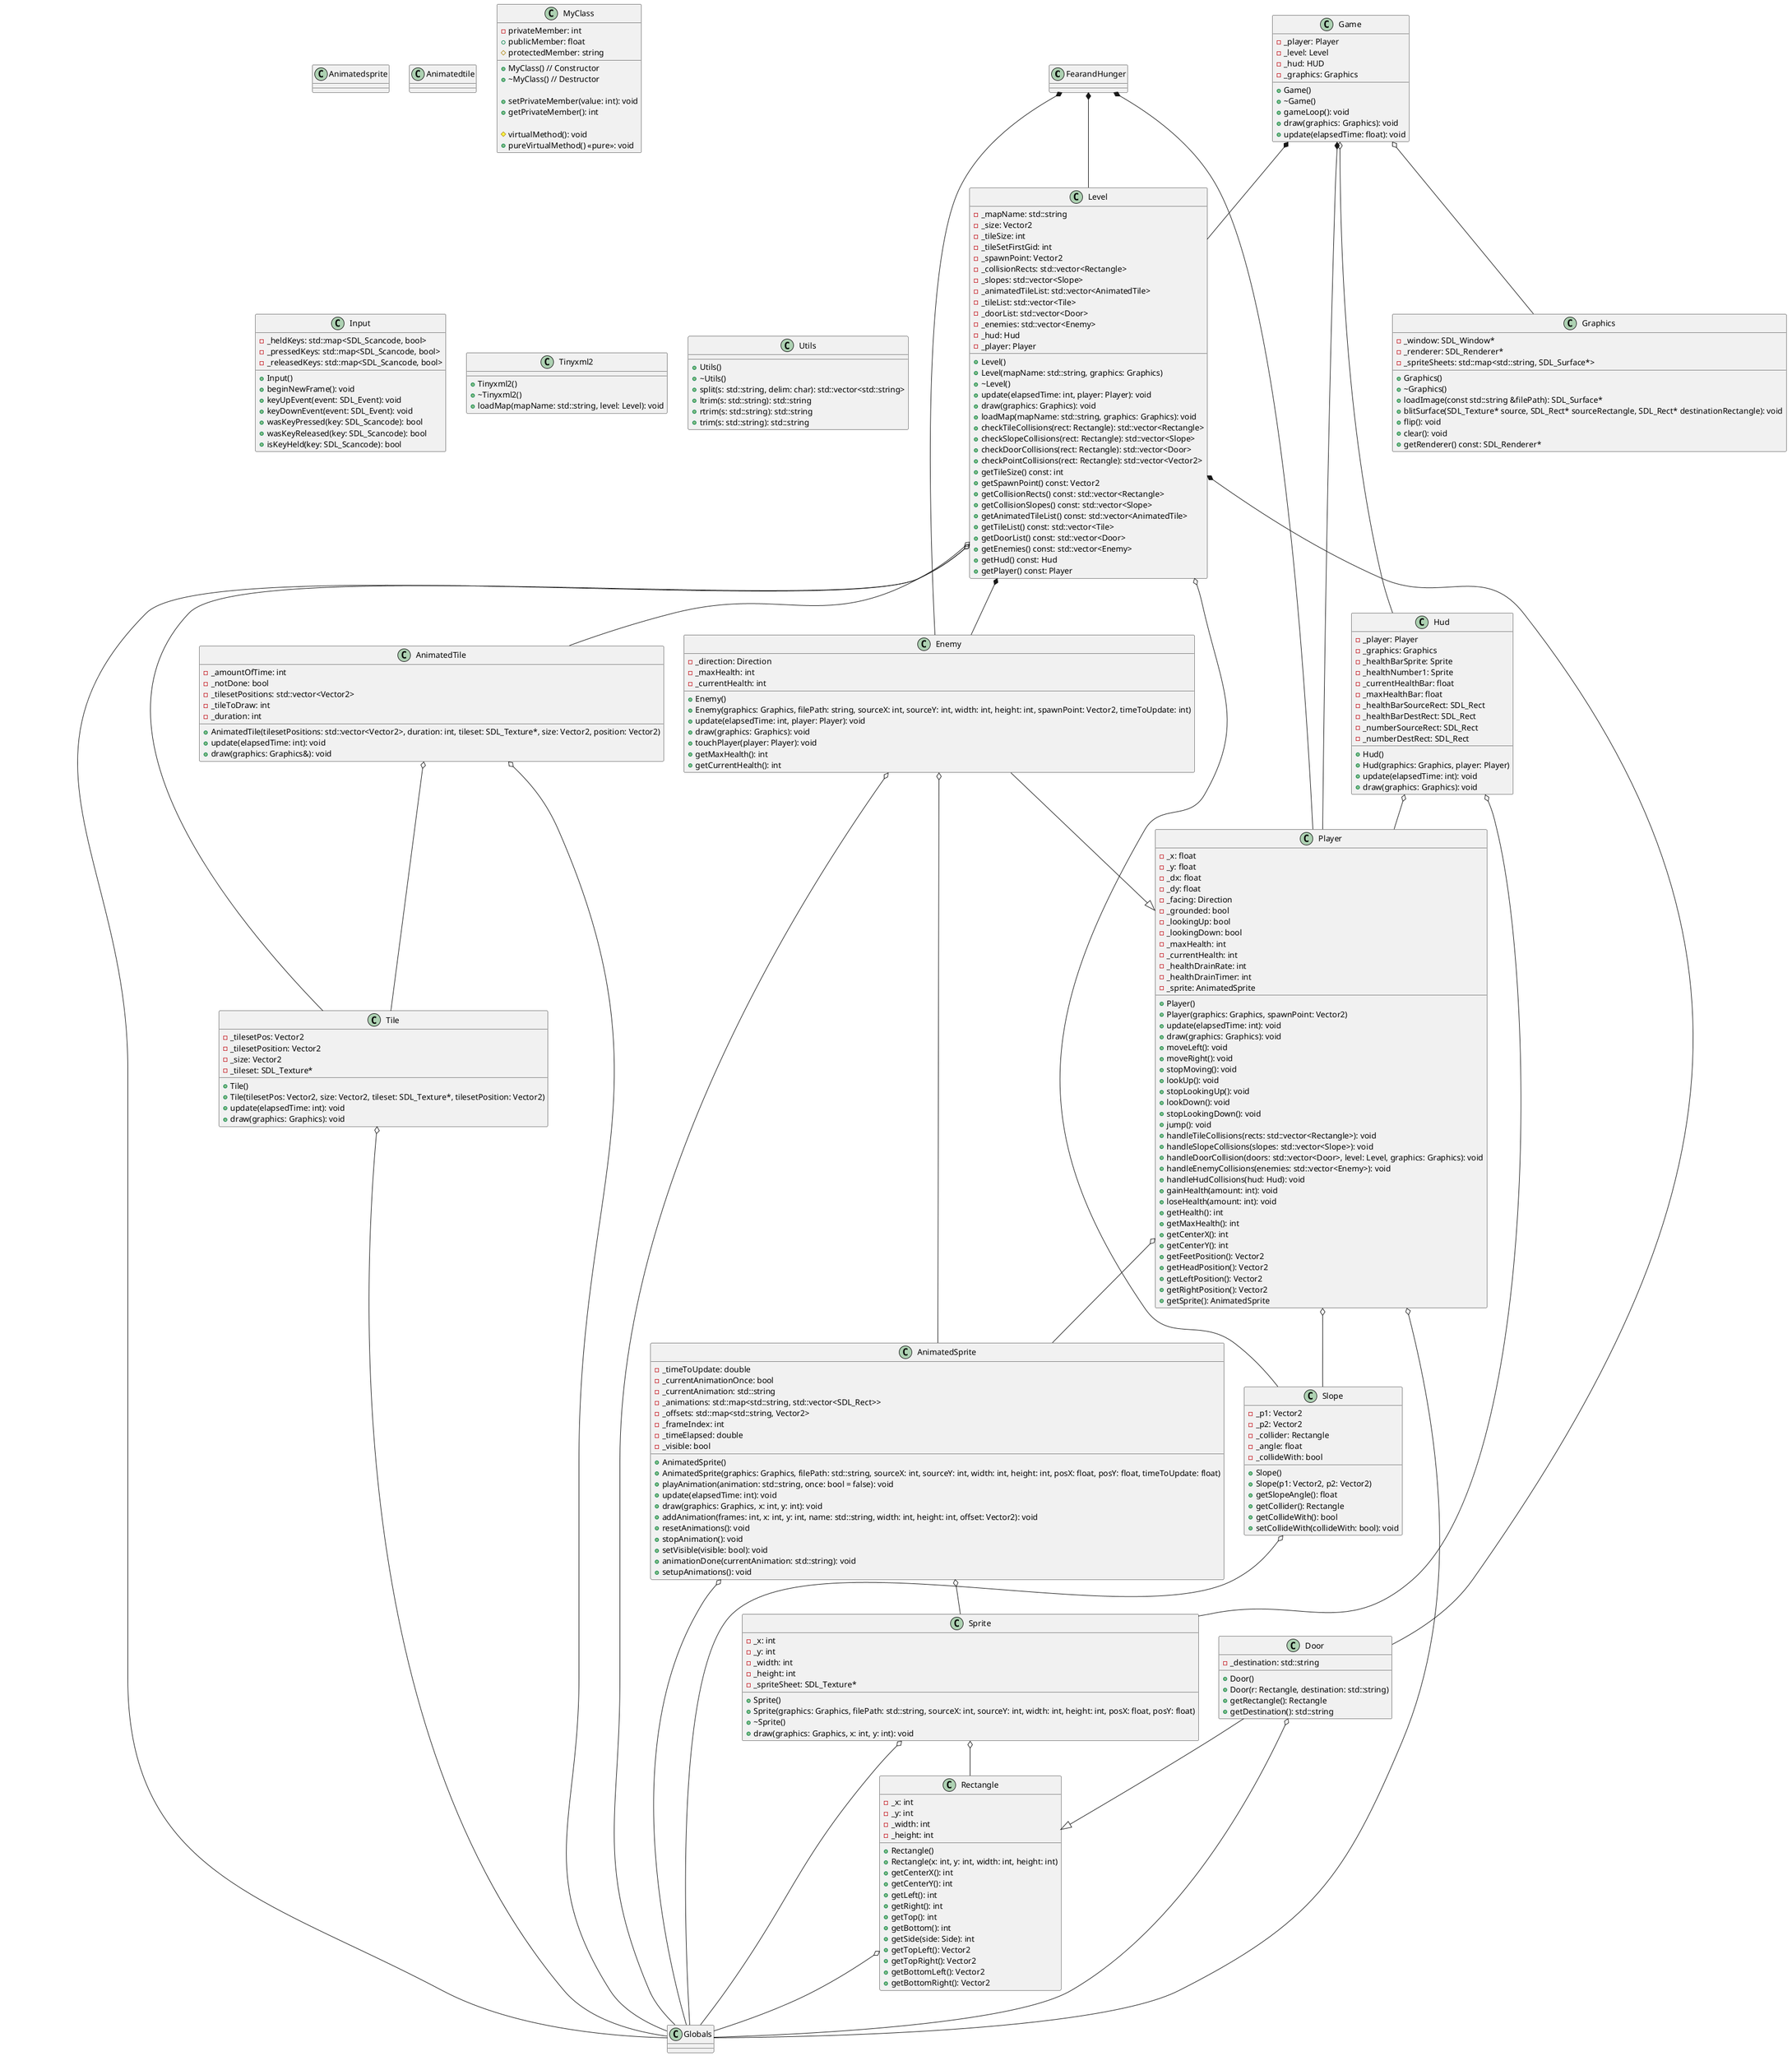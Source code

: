@startuml FearandHunger

class FearandHunger
class Animatedsprite
class Animatedtile
class Door
class Enemy
class Game
class Globals
class Graphics
class Hud
class Level
class Player
class Rectangle
class Slope
class Sprite
class Tile

FearandHunger *-- Enemy
FearandHunger *-- Player
FearandHunger *-- Level
Level *-- Door
Level *-- Enemy
Level o-- Tile
Level o-- AnimatedTile
Level o-- Globals
Level o-- Slope
AnimatedSprite o-- Sprite
AnimatedSprite o-- Globals
AnimatedTile o-- Tile
AnimatedTile o-- Globals
Door --|> Rectangle
Door o-- Globals
Enemy --|> Player
Enemy o-- AnimatedSprite
Enemy o-- Globals
Game *-- Player
Game *-- Level
Game o-- Graphics
Game o-- Hud
Hud o-- Player
Hud o-- Sprite
Player o-- AnimatedSprite
Player o-- Globals
Player o-- Slope
Rectangle o-- Globals
Slope o-- Globals
Sprite o-- Globals
Sprite o-- Rectangle
Tile o-- Globals




class AnimatedSprite 
{
	- _timeToUpdate: double
	- _currentAnimationOnce: bool
	- _currentAnimation: std::string
	- _animations: std::map<std::string, std::vector<SDL_Rect>>
	- _offsets: std::map<std::string, Vector2>
	- _frameIndex: int
	- _timeElapsed: double
	- _visible: bool

	+ AnimatedSprite()
	+ AnimatedSprite(graphics: Graphics, filePath: std::string, sourceX: int, sourceY: int, width: int, height: int, posX: float, posY: float, timeToUpdate: float)
	+ playAnimation(animation: std::string, once: bool = false): void
	+ update(elapsedTime: int): void
	+ draw(graphics: Graphics, x: int, y: int): void
	+ addAnimation(frames: int, x: int, y: int, name: std::string, width: int, height: int, offset: Vector2): void
	+ resetAnimations(): void
	+ stopAnimation(): void
	+ setVisible(visible: bool): void
	+ animationDone(currentAnimation: std::string): void
	+ setupAnimations(): void
}

class AnimatedTile 
{
	- _amountOfTime: int
	- _notDone: bool
	- _tilesetPositions: std::vector<Vector2>
	- _tileToDraw: int
	- _duration: int
	+ AnimatedTile(tilesetPositions: std::vector<Vector2>, duration: int, tileset: SDL_Texture*, size: Vector2, position: Vector2)
	+ update(elapsedTime: int): void
	+ draw(graphics: Graphics&): void
}

class Door 
{
	- _destination: std::string
	+ Door()
	+ Door(r: Rectangle, destination: std::string)
	+ getRectangle(): Rectangle
	+ getDestination(): std::string
}

class Enemy 
{
	-_direction: Direction
	-_maxHealth: int
	-_currentHealth: int

	+Enemy()
	+Enemy(graphics: Graphics, filePath: string, sourceX: int, sourceY: int, width: int, height: int, spawnPoint: Vector2, timeToUpdate: int)
	+update(elapsedTime: int, player: Player): void
	+draw(graphics: Graphics): void
	+touchPlayer(player: Player): void
	+getMaxHealth(): int
	+getCurrentHealth(): int
}

class Game 
{
	- _player: Player
	- _level: Level
	- _hud: HUD
	- _graphics: Graphics

	+ Game()
	+ ~Game()
	+ gameLoop(): void
	+ draw(graphics: Graphics): void
	+ update(elapsedTime: float): void
}
 
	class MyClass 
    {
		- privateMember: int
		+ publicMember: float
		# protectedMember: string

		+ MyClass() // Constructor
		+ ~MyClass() // Destructor

		+ setPrivateMember(value: int): void
		+ getPrivateMember(): int

		# virtualMethod(): void
		+ pureVirtualMethod() <<pure>>: void
	}

class Graphics 
{
	- _window: SDL_Window*
	- _renderer: SDL_Renderer*
	- _spriteSheets: std::map<std::string, SDL_Surface*>

	+ Graphics()
	+ ~Graphics()
	+ loadImage(const std::string &filePath): SDL_Surface*
	+ blitSurface(SDL_Texture* source, SDL_Rect* sourceRectangle, SDL_Rect* destinationRectangle): void
	+ flip(): void
	+ clear(): void
	+ getRenderer() const: SDL_Renderer*
}

class Hud 
{
    - _player: Player
    - _graphics: Graphics
    - _healthBarSprite: Sprite
    - _healthNumber1: Sprite
    - _currentHealthBar: float
    - _maxHealthBar: float
    - _healthBarSourceRect: SDL_Rect
    - _healthBarDestRect: SDL_Rect
    - _numberSourceRect: SDL_Rect
    - _numberDestRect: SDL_Rect

    + Hud()
    + Hud(graphics: Graphics, player: Player)
    + update(elapsedTime: int): void
    + draw(graphics: Graphics): void
}

class Input 
{
    - _heldKeys: std::map<SDL_Scancode, bool>
    - _pressedKeys: std::map<SDL_Scancode, bool>
    - _releasedKeys: std::map<SDL_Scancode, bool>

    + Input()
    + beginNewFrame(): void
    + keyUpEvent(event: SDL_Event): void
    + keyDownEvent(event: SDL_Event): void
    + wasKeyPressed(key: SDL_Scancode): bool
    + wasKeyReleased(key: SDL_Scancode): bool
    + isKeyHeld(key: SDL_Scancode): bool
}

class Level 
{
    - _mapName: std::string
    - _size: Vector2
    - _tileSize: int
    - _tileSetFirstGid: int
    - _spawnPoint: Vector2
    - _collisionRects: std::vector<Rectangle>
    - _slopes: std::vector<Slope>
    - _animatedTileList: std::vector<AnimatedTile>
    - _tileList: std::vector<Tile>
    - _doorList: std::vector<Door>
    - _enemies: std::vector<Enemy>
    - _hud: Hud
    - _player: Player

    + Level()
    + Level(mapName: std::string, graphics: Graphics)
    + ~Level()
    + update(elapsedTime: int, player: Player): void
    + draw(graphics: Graphics): void
    + loadMap(mapName: std::string, graphics: Graphics): void
    + checkTileCollisions(rect: Rectangle): std::vector<Rectangle>
    + checkSlopeCollisions(rect: Rectangle): std::vector<Slope>
    + checkDoorCollisions(rect: Rectangle): std::vector<Door>
    + checkPointCollisions(rect: Rectangle): std::vector<Vector2>
    + getTileSize() const: int
    + getSpawnPoint() const: Vector2
    + getCollisionRects() const: std::vector<Rectangle>
    + getCollisionSlopes() const: std::vector<Slope>
    + getAnimatedTileList() const: std::vector<AnimatedTile>
    + getTileList() const: std::vector<Tile>
    + getDoorList() const: std::vector<Door>
    + getEnemies() const: std::vector<Enemy>
    + getHud() const: Hud
    + getPlayer() const: Player
}

class Player 
{
    - _x: float
    - _y: float
    - _dx: float
    - _dy: float
    - _facing: Direction
    - _grounded: bool
    - _lookingUp: bool
    - _lookingDown: bool
    - _maxHealth: int
    - _currentHealth: int
    - _healthDrainRate: int
    - _healthDrainTimer: int
    - _sprite: AnimatedSprite

    + Player()
    + Player(graphics: Graphics, spawnPoint: Vector2)
    + update(elapsedTime: int): void
    + draw(graphics: Graphics): void
    + moveLeft(): void
    + moveRight(): void
    + stopMoving(): void
    + lookUp(): void
    + stopLookingUp(): void
    + lookDown(): void
    + stopLookingDown(): void
    + jump(): void
    + handleTileCollisions(rects: std::vector<Rectangle>): void
    + handleSlopeCollisions(slopes: std::vector<Slope>): void
    + handleDoorCollision(doors: std::vector<Door>, level: Level, graphics: Graphics): void
    + handleEnemyCollisions(enemies: std::vector<Enemy>): void
    + handleHudCollisions(hud: Hud): void
    + gainHealth(amount: int): void
    + loseHealth(amount: int): void
    + getHealth(): int
    + getMaxHealth(): int
    + getCenterX(): int
    + getCenterY(): int
    + getFeetPosition(): Vector2
    + getHeadPosition(): Vector2
    + getLeftPosition(): Vector2
    + getRightPosition(): Vector2
    + getSprite(): AnimatedSprite
}

class Rectangle 
{
    - _x: int
    - _y: int
    - _width: int
    - _height: int

    + Rectangle()
    + Rectangle(x: int, y: int, width: int, height: int)
    + getCenterX(): int
    + getCenterY(): int
    + getLeft(): int
    + getRight(): int
    + getTop(): int
    + getBottom(): int
    + getSide(side: Side): int
    + getTopLeft(): Vector2
    + getTopRight(): Vector2
    + getBottomLeft(): Vector2
    + getBottomRight(): Vector2
}

class Slope 
{
    - _p1: Vector2
    - _p2: Vector2
    - _collider: Rectangle
    - _angle: float
    - _collideWith: bool

    + Slope()
    + Slope(p1: Vector2, p2: Vector2)
    + getSlopeAngle(): float
    + getCollider(): Rectangle
    + getCollideWith(): bool
    + setCollideWith(collideWith: bool): void
}

class Sprite 
{
    - _x: int
    - _y: int
    - _width: int
    - _height: int
    - _spriteSheet: SDL_Texture*

    + Sprite()
    + Sprite(graphics: Graphics, filePath: std::string, sourceX: int, sourceY: int, width: int, height: int, posX: float, posY: float)
    + ~Sprite()
    + draw(graphics: Graphics, x: int, y: int): void
}

class Tile 
{
    - _tilesetPos: Vector2
    - _tilesetPosition: Vector2
    - _size: Vector2
    - _tileset: SDL_Texture*

    + Tile()
    + Tile(tilesetPos: Vector2, size: Vector2, tileset: SDL_Texture*, tilesetPosition: Vector2)
    + update(elapsedTime: int): void
    + draw(graphics: Graphics): void
}

class Tinyxml2 
{
    + Tinyxml2()
    + ~Tinyxml2()
    + loadMap(mapName: std::string, level: Level): void
}

class Utils 
{
    + Utils()
    + ~Utils()
    + split(s: std::string, delim: char): std::vector<std::string>
    + ltrim(s: std::string): std::string
    + rtrim(s: std::string): std::string
    + trim(s: std::string): std::string
}

@enduml
```